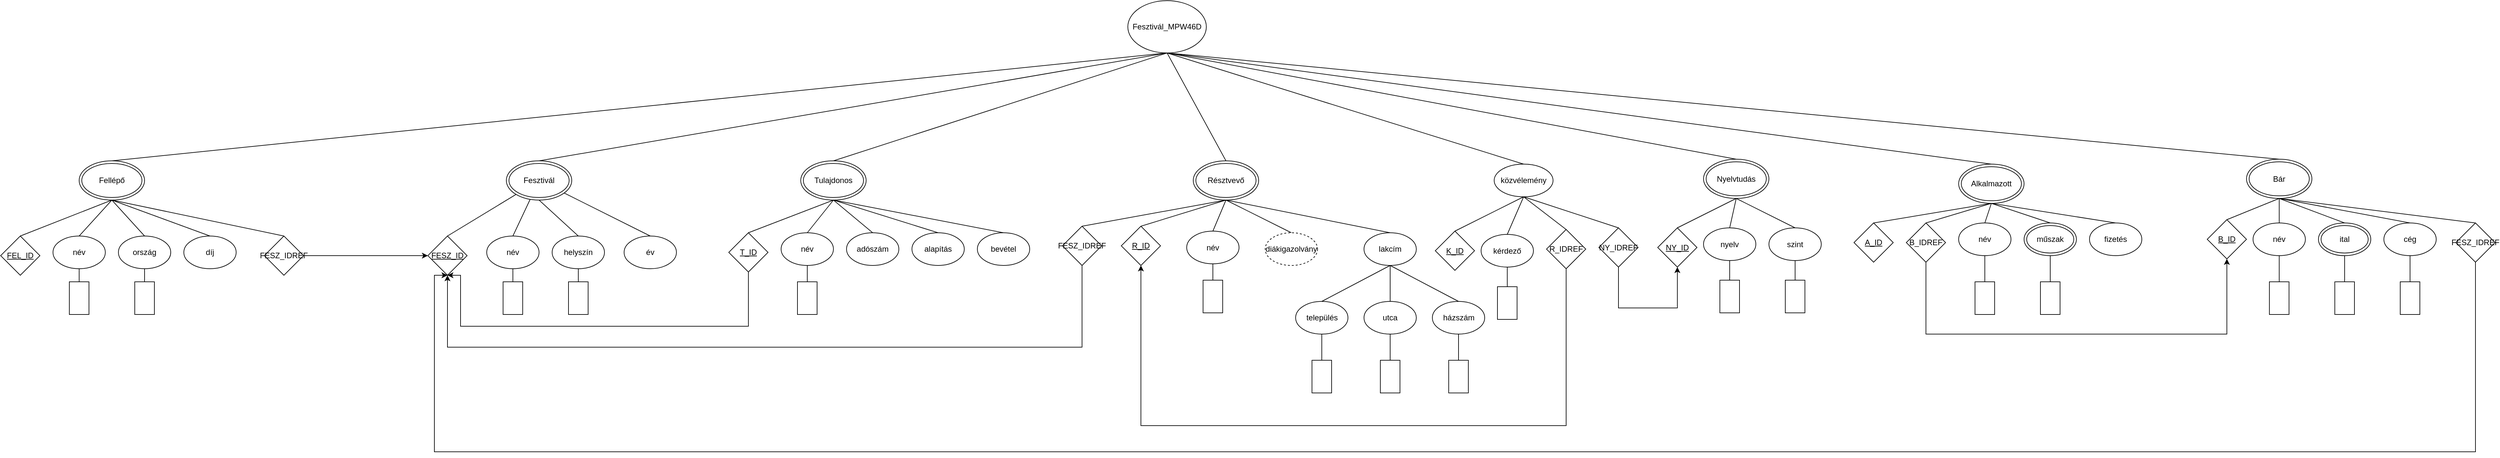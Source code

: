 <mxfile version="22.0.7" type="device">
  <diagram name="1 oldal" id="101MxTv3Xg7tG3kSUqli">
    <mxGraphModel dx="2271" dy="844" grid="1" gridSize="10" guides="1" tooltips="1" connect="1" arrows="1" fold="1" page="1" pageScale="1" pageWidth="827" pageHeight="1169" math="0" shadow="0">
      <root>
        <mxCell id="0" />
        <mxCell id="1" parent="0" />
        <mxCell id="aKQIrIqUcrQ44Z01r4tK-48" style="rounded=0;orthogonalLoop=1;jettySize=auto;html=1;exitX=0.5;exitY=0;exitDx=0;exitDy=0;endArrow=none;endFill=0;" parent="1" source="aKQIrIqUcrQ44Z01r4tK-22" target="aKQIrIqUcrQ44Z01r4tK-35" edge="1">
          <mxGeometry relative="1" as="geometry" />
        </mxCell>
        <mxCell id="aKQIrIqUcrQ44Z01r4tK-22" value="&lt;u&gt;FESZ_ID&lt;/u&gt;" style="rhombus;whiteSpace=wrap;html=1;" parent="1" vertex="1">
          <mxGeometry x="60" y="450" width="60" height="60" as="geometry" />
        </mxCell>
        <mxCell id="aKQIrIqUcrQ44Z01r4tK-49" style="rounded=0;orthogonalLoop=1;jettySize=auto;html=1;exitX=0.5;exitY=0;exitDx=0;exitDy=0;endArrow=none;endFill=0;" parent="1" source="aKQIrIqUcrQ44Z01r4tK-23" target="aKQIrIqUcrQ44Z01r4tK-35" edge="1">
          <mxGeometry relative="1" as="geometry" />
        </mxCell>
        <mxCell id="Y5P5BFj-I7eYwHxL4jxm-52" style="edgeStyle=orthogonalEdgeStyle;rounded=0;orthogonalLoop=1;jettySize=auto;html=1;exitX=0.5;exitY=1;exitDx=0;exitDy=0;entryX=0.5;entryY=0;entryDx=0;entryDy=0;endArrow=none;endFill=0;" parent="1" source="aKQIrIqUcrQ44Z01r4tK-23" target="Y5P5BFj-I7eYwHxL4jxm-47" edge="1">
          <mxGeometry relative="1" as="geometry" />
        </mxCell>
        <mxCell id="aKQIrIqUcrQ44Z01r4tK-23" value="név" style="ellipse;whiteSpace=wrap;html=1;" parent="1" vertex="1">
          <mxGeometry x="150" y="450" width="80" height="50" as="geometry" />
        </mxCell>
        <mxCell id="aKQIrIqUcrQ44Z01r4tK-50" style="rounded=0;orthogonalLoop=1;jettySize=auto;html=1;exitX=0.5;exitY=0;exitDx=0;exitDy=0;entryX=0.5;entryY=1;entryDx=0;entryDy=0;endArrow=none;endFill=0;" parent="1" source="aKQIrIqUcrQ44Z01r4tK-24" target="aKQIrIqUcrQ44Z01r4tK-35" edge="1">
          <mxGeometry relative="1" as="geometry" />
        </mxCell>
        <mxCell id="Y5P5BFj-I7eYwHxL4jxm-53" style="edgeStyle=orthogonalEdgeStyle;rounded=0;orthogonalLoop=1;jettySize=auto;html=1;exitX=0.5;exitY=1;exitDx=0;exitDy=0;entryX=0.5;entryY=0;entryDx=0;entryDy=0;endArrow=none;endFill=0;" parent="1" source="aKQIrIqUcrQ44Z01r4tK-24" target="Y5P5BFj-I7eYwHxL4jxm-46" edge="1">
          <mxGeometry relative="1" as="geometry" />
        </mxCell>
        <mxCell id="aKQIrIqUcrQ44Z01r4tK-24" value="helyszín" style="ellipse;whiteSpace=wrap;html=1;" parent="1" vertex="1">
          <mxGeometry x="250" y="450" width="80" height="50" as="geometry" />
        </mxCell>
        <mxCell id="aKQIrIqUcrQ44Z01r4tK-51" style="rounded=0;orthogonalLoop=1;jettySize=auto;html=1;exitX=0.5;exitY=0;exitDx=0;exitDy=0;endArrow=none;endFill=0;" parent="1" source="aKQIrIqUcrQ44Z01r4tK-25" target="aKQIrIqUcrQ44Z01r4tK-35" edge="1">
          <mxGeometry relative="1" as="geometry" />
        </mxCell>
        <mxCell id="aKQIrIqUcrQ44Z01r4tK-25" value="év" style="ellipse;whiteSpace=wrap;html=1;" parent="1" vertex="1">
          <mxGeometry x="360" y="450" width="80" height="50" as="geometry" />
        </mxCell>
        <mxCell id="aKQIrIqUcrQ44Z01r4tK-127" style="rounded=0;orthogonalLoop=1;jettySize=auto;html=1;exitX=0.5;exitY=0;exitDx=0;exitDy=0;entryX=0.5;entryY=1;entryDx=0;entryDy=0;endArrow=none;endFill=0;" parent="1" source="aKQIrIqUcrQ44Z01r4tK-35" target="aKQIrIqUcrQ44Z01r4tK-125" edge="1">
          <mxGeometry relative="1" as="geometry" />
        </mxCell>
        <mxCell id="aKQIrIqUcrQ44Z01r4tK-35" value="Fesztivál" style="ellipse;shape=doubleEllipse;whiteSpace=wrap;html=1;" parent="1" vertex="1">
          <mxGeometry x="180" y="335" width="100" height="60" as="geometry" />
        </mxCell>
        <mxCell id="aKQIrIqUcrQ44Z01r4tK-128" style="rounded=0;orthogonalLoop=1;jettySize=auto;html=1;exitX=0.5;exitY=0;exitDx=0;exitDy=0;entryX=0.5;entryY=1;entryDx=0;entryDy=0;endArrow=none;endFill=0;" parent="1" source="aKQIrIqUcrQ44Z01r4tK-41" target="aKQIrIqUcrQ44Z01r4tK-125" edge="1">
          <mxGeometry relative="1" as="geometry" />
        </mxCell>
        <mxCell id="aKQIrIqUcrQ44Z01r4tK-41" value="Tulajdonos" style="ellipse;shape=doubleEllipse;whiteSpace=wrap;html=1;" parent="1" vertex="1">
          <mxGeometry x="630" y="335" width="100" height="60" as="geometry" />
        </mxCell>
        <mxCell id="aKQIrIqUcrQ44Z01r4tK-53" style="rounded=0;orthogonalLoop=1;jettySize=auto;html=1;exitX=0.5;exitY=0;exitDx=0;exitDy=0;entryX=0.5;entryY=1;entryDx=0;entryDy=0;endArrow=none;endFill=0;" parent="1" source="aKQIrIqUcrQ44Z01r4tK-42" target="aKQIrIqUcrQ44Z01r4tK-41" edge="1">
          <mxGeometry relative="1" as="geometry" />
        </mxCell>
        <mxCell id="Y5P5BFj-I7eYwHxL4jxm-54" style="edgeStyle=orthogonalEdgeStyle;rounded=0;orthogonalLoop=1;jettySize=auto;html=1;exitX=0.5;exitY=1;exitDx=0;exitDy=0;entryX=0.5;entryY=0;entryDx=0;entryDy=0;endArrow=none;endFill=0;" parent="1" source="aKQIrIqUcrQ44Z01r4tK-42" target="Y5P5BFj-I7eYwHxL4jxm-45" edge="1">
          <mxGeometry relative="1" as="geometry" />
        </mxCell>
        <mxCell id="aKQIrIqUcrQ44Z01r4tK-42" value="név" style="ellipse;whiteSpace=wrap;html=1;" parent="1" vertex="1">
          <mxGeometry x="600" y="445" width="80" height="50" as="geometry" />
        </mxCell>
        <mxCell id="aKQIrIqUcrQ44Z01r4tK-54" style="rounded=0;orthogonalLoop=1;jettySize=auto;html=1;exitX=0.5;exitY=0;exitDx=0;exitDy=0;entryX=0.5;entryY=1;entryDx=0;entryDy=0;endArrow=none;endFill=0;" parent="1" source="aKQIrIqUcrQ44Z01r4tK-43" target="aKQIrIqUcrQ44Z01r4tK-41" edge="1">
          <mxGeometry relative="1" as="geometry" />
        </mxCell>
        <mxCell id="aKQIrIqUcrQ44Z01r4tK-43" value="adószám" style="ellipse;whiteSpace=wrap;html=1;" parent="1" vertex="1">
          <mxGeometry x="700" y="445" width="80" height="50" as="geometry" />
        </mxCell>
        <mxCell id="aKQIrIqUcrQ44Z01r4tK-52" style="rounded=0;orthogonalLoop=1;jettySize=auto;html=1;exitX=0.5;exitY=0;exitDx=0;exitDy=0;entryX=0.5;entryY=1;entryDx=0;entryDy=0;endArrow=none;endFill=0;" parent="1" source="aKQIrIqUcrQ44Z01r4tK-44" target="aKQIrIqUcrQ44Z01r4tK-41" edge="1">
          <mxGeometry relative="1" as="geometry" />
        </mxCell>
        <mxCell id="dz2aLZ9Ipp_BzYREWkCW-2" style="edgeStyle=orthogonalEdgeStyle;rounded=0;orthogonalLoop=1;jettySize=auto;html=1;exitX=0.5;exitY=1;exitDx=0;exitDy=0;entryX=0.5;entryY=1;entryDx=0;entryDy=0;" edge="1" parent="1" source="aKQIrIqUcrQ44Z01r4tK-44" target="aKQIrIqUcrQ44Z01r4tK-22">
          <mxGeometry relative="1" as="geometry">
            <mxPoint x="110" y="520" as="targetPoint" />
            <Array as="points">
              <mxPoint x="550" y="588" />
              <mxPoint x="110" y="588" />
              <mxPoint x="110" y="510" />
            </Array>
          </mxGeometry>
        </mxCell>
        <mxCell id="aKQIrIqUcrQ44Z01r4tK-44" value="&lt;u&gt;T_ID&lt;/u&gt;" style="rhombus;whiteSpace=wrap;html=1;" parent="1" vertex="1">
          <mxGeometry x="520" y="445" width="60" height="60" as="geometry" />
        </mxCell>
        <mxCell id="aKQIrIqUcrQ44Z01r4tK-56" style="rounded=0;orthogonalLoop=1;jettySize=auto;html=1;exitX=0.5;exitY=0;exitDx=0;exitDy=0;entryX=0.5;entryY=1;entryDx=0;entryDy=0;endArrow=none;endFill=0;" parent="1" source="aKQIrIqUcrQ44Z01r4tK-55" target="aKQIrIqUcrQ44Z01r4tK-41" edge="1">
          <mxGeometry relative="1" as="geometry" />
        </mxCell>
        <mxCell id="aKQIrIqUcrQ44Z01r4tK-55" value="alapítás" style="ellipse;whiteSpace=wrap;html=1;" parent="1" vertex="1">
          <mxGeometry x="800" y="445" width="80" height="50" as="geometry" />
        </mxCell>
        <mxCell id="aKQIrIqUcrQ44Z01r4tK-58" style="rounded=0;orthogonalLoop=1;jettySize=auto;html=1;exitX=0.5;exitY=0;exitDx=0;exitDy=0;entryX=0.5;entryY=1;entryDx=0;entryDy=0;endArrow=none;endFill=0;" parent="1" source="aKQIrIqUcrQ44Z01r4tK-57" target="aKQIrIqUcrQ44Z01r4tK-41" edge="1">
          <mxGeometry relative="1" as="geometry" />
        </mxCell>
        <mxCell id="aKQIrIqUcrQ44Z01r4tK-57" value="bevétel" style="ellipse;whiteSpace=wrap;html=1;" parent="1" vertex="1">
          <mxGeometry x="900" y="445" width="80" height="50" as="geometry" />
        </mxCell>
        <mxCell id="aKQIrIqUcrQ44Z01r4tK-126" style="rounded=0;orthogonalLoop=1;jettySize=auto;html=1;exitX=0.5;exitY=0;exitDx=0;exitDy=0;entryX=0.5;entryY=1;entryDx=0;entryDy=0;endArrow=none;endFill=0;" parent="1" source="aKQIrIqUcrQ44Z01r4tK-59" target="aKQIrIqUcrQ44Z01r4tK-125" edge="1">
          <mxGeometry relative="1" as="geometry" />
        </mxCell>
        <mxCell id="aKQIrIqUcrQ44Z01r4tK-59" value="Fellépő" style="ellipse;shape=doubleEllipse;whiteSpace=wrap;html=1;" parent="1" vertex="1">
          <mxGeometry x="-473" y="335" width="100" height="60" as="geometry" />
        </mxCell>
        <mxCell id="aKQIrIqUcrQ44Z01r4tK-60" style="rounded=0;orthogonalLoop=1;jettySize=auto;html=1;exitX=0.5;exitY=0;exitDx=0;exitDy=0;entryX=0.5;entryY=1;entryDx=0;entryDy=0;endArrow=none;endFill=0;" parent="1" source="aKQIrIqUcrQ44Z01r4tK-61" target="aKQIrIqUcrQ44Z01r4tK-59" edge="1">
          <mxGeometry relative="1" as="geometry" />
        </mxCell>
        <mxCell id="Y5P5BFj-I7eYwHxL4jxm-50" style="edgeStyle=orthogonalEdgeStyle;rounded=0;orthogonalLoop=1;jettySize=auto;html=1;exitX=0.5;exitY=1;exitDx=0;exitDy=0;entryX=0.5;entryY=0;entryDx=0;entryDy=0;endArrow=none;endFill=0;" parent="1" source="aKQIrIqUcrQ44Z01r4tK-61" target="Y5P5BFj-I7eYwHxL4jxm-48" edge="1">
          <mxGeometry relative="1" as="geometry" />
        </mxCell>
        <mxCell id="aKQIrIqUcrQ44Z01r4tK-61" value="név" style="ellipse;whiteSpace=wrap;html=1;" parent="1" vertex="1">
          <mxGeometry x="-513" y="450" width="80" height="50" as="geometry" />
        </mxCell>
        <mxCell id="aKQIrIqUcrQ44Z01r4tK-62" style="rounded=0;orthogonalLoop=1;jettySize=auto;html=1;exitX=0.5;exitY=0;exitDx=0;exitDy=0;entryX=0.5;entryY=1;entryDx=0;entryDy=0;endArrow=none;endFill=0;" parent="1" source="aKQIrIqUcrQ44Z01r4tK-63" target="aKQIrIqUcrQ44Z01r4tK-59" edge="1">
          <mxGeometry relative="1" as="geometry" />
        </mxCell>
        <mxCell id="Y5P5BFj-I7eYwHxL4jxm-51" style="edgeStyle=orthogonalEdgeStyle;rounded=0;orthogonalLoop=1;jettySize=auto;html=1;exitX=0.5;exitY=1;exitDx=0;exitDy=0;entryX=0.5;entryY=0;entryDx=0;entryDy=0;endArrow=none;endFill=0;" parent="1" source="aKQIrIqUcrQ44Z01r4tK-63" target="Y5P5BFj-I7eYwHxL4jxm-49" edge="1">
          <mxGeometry relative="1" as="geometry" />
        </mxCell>
        <mxCell id="aKQIrIqUcrQ44Z01r4tK-63" value="ország" style="ellipse;whiteSpace=wrap;html=1;" parent="1" vertex="1">
          <mxGeometry x="-413" y="450" width="80" height="50" as="geometry" />
        </mxCell>
        <mxCell id="aKQIrIqUcrQ44Z01r4tK-64" style="rounded=0;orthogonalLoop=1;jettySize=auto;html=1;exitX=0.5;exitY=0;exitDx=0;exitDy=0;entryX=0.5;entryY=1;entryDx=0;entryDy=0;endArrow=none;endFill=0;" parent="1" source="aKQIrIqUcrQ44Z01r4tK-65" target="aKQIrIqUcrQ44Z01r4tK-59" edge="1">
          <mxGeometry relative="1" as="geometry" />
        </mxCell>
        <mxCell id="aKQIrIqUcrQ44Z01r4tK-65" value="&lt;u&gt;FEL_ID&lt;/u&gt;" style="rhombus;whiteSpace=wrap;html=1;" parent="1" vertex="1">
          <mxGeometry x="-593" y="450" width="60" height="60" as="geometry" />
        </mxCell>
        <mxCell id="aKQIrIqUcrQ44Z01r4tK-66" style="rounded=0;orthogonalLoop=1;jettySize=auto;html=1;exitX=0.5;exitY=0;exitDx=0;exitDy=0;entryX=0.5;entryY=1;entryDx=0;entryDy=0;endArrow=none;endFill=0;" parent="1" source="aKQIrIqUcrQ44Z01r4tK-67" target="aKQIrIqUcrQ44Z01r4tK-59" edge="1">
          <mxGeometry relative="1" as="geometry" />
        </mxCell>
        <mxCell id="aKQIrIqUcrQ44Z01r4tK-67" value="díj" style="ellipse;whiteSpace=wrap;html=1;" parent="1" vertex="1">
          <mxGeometry x="-313" y="450" width="80" height="50" as="geometry" />
        </mxCell>
        <mxCell id="aKQIrIqUcrQ44Z01r4tK-132" style="rounded=0;orthogonalLoop=1;jettySize=auto;html=1;exitX=0.5;exitY=0;exitDx=0;exitDy=0;entryX=0.5;entryY=1;entryDx=0;entryDy=0;endArrow=none;endFill=0;" parent="1" source="aKQIrIqUcrQ44Z01r4tK-70" target="aKQIrIqUcrQ44Z01r4tK-125" edge="1">
          <mxGeometry relative="1" as="geometry" />
        </mxCell>
        <mxCell id="aKQIrIqUcrQ44Z01r4tK-70" value="Bár" style="ellipse;shape=doubleEllipse;whiteSpace=wrap;html=1;" parent="1" vertex="1">
          <mxGeometry x="2840" y="332.5" width="100" height="60" as="geometry" />
        </mxCell>
        <mxCell id="aKQIrIqUcrQ44Z01r4tK-71" style="rounded=0;orthogonalLoop=1;jettySize=auto;html=1;exitX=0.5;exitY=0;exitDx=0;exitDy=0;entryX=0.5;entryY=1;entryDx=0;entryDy=0;endArrow=none;endFill=0;" parent="1" source="aKQIrIqUcrQ44Z01r4tK-72" target="aKQIrIqUcrQ44Z01r4tK-70" edge="1">
          <mxGeometry relative="1" as="geometry" />
        </mxCell>
        <mxCell id="Y5P5BFj-I7eYwHxL4jxm-63" style="edgeStyle=orthogonalEdgeStyle;rounded=0;orthogonalLoop=1;jettySize=auto;html=1;exitX=0.5;exitY=1;exitDx=0;exitDy=0;entryX=0.5;entryY=0;entryDx=0;entryDy=0;endArrow=none;endFill=0;" parent="1" source="aKQIrIqUcrQ44Z01r4tK-72" target="Y5P5BFj-I7eYwHxL4jxm-36" edge="1">
          <mxGeometry relative="1" as="geometry" />
        </mxCell>
        <mxCell id="aKQIrIqUcrQ44Z01r4tK-72" value="név" style="ellipse;whiteSpace=wrap;html=1;" parent="1" vertex="1">
          <mxGeometry x="2850" y="430" width="80" height="50" as="geometry" />
        </mxCell>
        <mxCell id="aKQIrIqUcrQ44Z01r4tK-75" style="rounded=0;orthogonalLoop=1;jettySize=auto;html=1;exitX=0.5;exitY=0;exitDx=0;exitDy=0;entryX=0.5;entryY=1;entryDx=0;entryDy=0;endArrow=none;endFill=0;" parent="1" source="aKQIrIqUcrQ44Z01r4tK-76" target="aKQIrIqUcrQ44Z01r4tK-70" edge="1">
          <mxGeometry relative="1" as="geometry" />
        </mxCell>
        <mxCell id="aKQIrIqUcrQ44Z01r4tK-76" value="&lt;u&gt;B_ID&lt;/u&gt;" style="rhombus;whiteSpace=wrap;html=1;" parent="1" vertex="1">
          <mxGeometry x="2780" y="425" width="60" height="60" as="geometry" />
        </mxCell>
        <mxCell id="aKQIrIqUcrQ44Z01r4tK-77" style="rounded=0;orthogonalLoop=1;jettySize=auto;html=1;exitX=0.5;exitY=0;exitDx=0;exitDy=0;entryX=0.5;entryY=1;entryDx=0;entryDy=0;endArrow=none;endFill=0;" parent="1" source="aKQIrIqUcrQ44Z01r4tK-78" target="aKQIrIqUcrQ44Z01r4tK-70" edge="1">
          <mxGeometry relative="1" as="geometry" />
        </mxCell>
        <mxCell id="Y5P5BFj-I7eYwHxL4jxm-65" style="edgeStyle=orthogonalEdgeStyle;rounded=0;orthogonalLoop=1;jettySize=auto;html=1;exitX=0.5;exitY=1;exitDx=0;exitDy=0;entryX=0.5;entryY=0;entryDx=0;entryDy=0;endArrow=none;endFill=0;" parent="1" source="aKQIrIqUcrQ44Z01r4tK-78" target="Y5P5BFj-I7eYwHxL4jxm-34" edge="1">
          <mxGeometry relative="1" as="geometry" />
        </mxCell>
        <mxCell id="aKQIrIqUcrQ44Z01r4tK-78" value="cég" style="ellipse;whiteSpace=wrap;html=1;" parent="1" vertex="1">
          <mxGeometry x="3050" y="430" width="80" height="50" as="geometry" />
        </mxCell>
        <mxCell id="aKQIrIqUcrQ44Z01r4tK-83" style="rounded=0;orthogonalLoop=1;jettySize=auto;html=1;exitX=0.5;exitY=0;exitDx=0;exitDy=0;entryX=0.5;entryY=1;entryDx=0;entryDy=0;endArrow=none;endFill=0;" parent="1" source="aKQIrIqUcrQ44Z01r4tK-81" target="aKQIrIqUcrQ44Z01r4tK-70" edge="1">
          <mxGeometry relative="1" as="geometry" />
        </mxCell>
        <mxCell id="Y5P5BFj-I7eYwHxL4jxm-64" style="edgeStyle=orthogonalEdgeStyle;rounded=0;orthogonalLoop=1;jettySize=auto;html=1;exitX=0.5;exitY=1;exitDx=0;exitDy=0;entryX=0.5;entryY=0;entryDx=0;entryDy=0;endArrow=none;endFill=0;" parent="1" source="aKQIrIqUcrQ44Z01r4tK-81" target="Y5P5BFj-I7eYwHxL4jxm-35" edge="1">
          <mxGeometry relative="1" as="geometry" />
        </mxCell>
        <mxCell id="aKQIrIqUcrQ44Z01r4tK-81" value="ital" style="ellipse;shape=doubleEllipse;whiteSpace=wrap;html=1;" parent="1" vertex="1">
          <mxGeometry x="2950" y="430" width="80" height="50" as="geometry" />
        </mxCell>
        <mxCell id="aKQIrIqUcrQ44Z01r4tK-130" style="rounded=0;orthogonalLoop=1;jettySize=auto;html=1;exitX=0.5;exitY=0;exitDx=0;exitDy=0;entryX=0.5;entryY=1;entryDx=0;entryDy=0;endArrow=none;endFill=0;" parent="1" source="aKQIrIqUcrQ44Z01r4tK-84" target="aKQIrIqUcrQ44Z01r4tK-125" edge="1">
          <mxGeometry relative="1" as="geometry" />
        </mxCell>
        <mxCell id="aKQIrIqUcrQ44Z01r4tK-84" value="Alkalmazott" style="ellipse;shape=doubleEllipse;whiteSpace=wrap;html=1;" parent="1" vertex="1">
          <mxGeometry x="2400" y="340" width="100" height="60" as="geometry" />
        </mxCell>
        <mxCell id="aKQIrIqUcrQ44Z01r4tK-85" style="rounded=0;orthogonalLoop=1;jettySize=auto;html=1;exitX=0.5;exitY=0;exitDx=0;exitDy=0;entryX=0.5;entryY=1;entryDx=0;entryDy=0;endArrow=none;endFill=0;" parent="1" source="aKQIrIqUcrQ44Z01r4tK-86" target="aKQIrIqUcrQ44Z01r4tK-84" edge="1">
          <mxGeometry relative="1" as="geometry" />
        </mxCell>
        <mxCell id="Y5P5BFj-I7eYwHxL4jxm-61" style="edgeStyle=orthogonalEdgeStyle;rounded=0;orthogonalLoop=1;jettySize=auto;html=1;exitX=0.5;exitY=1;exitDx=0;exitDy=0;entryX=0.5;entryY=0;entryDx=0;entryDy=0;endArrow=none;endFill=0;" parent="1" source="aKQIrIqUcrQ44Z01r4tK-86" target="Y5P5BFj-I7eYwHxL4jxm-37" edge="1">
          <mxGeometry relative="1" as="geometry" />
        </mxCell>
        <mxCell id="aKQIrIqUcrQ44Z01r4tK-86" value="név" style="ellipse;whiteSpace=wrap;html=1;" parent="1" vertex="1">
          <mxGeometry x="2400" y="430" width="80" height="50" as="geometry" />
        </mxCell>
        <mxCell id="aKQIrIqUcrQ44Z01r4tK-87" style="rounded=0;orthogonalLoop=1;jettySize=auto;html=1;exitX=0.5;exitY=0;exitDx=0;exitDy=0;entryX=0.5;entryY=1;entryDx=0;entryDy=0;endArrow=none;endFill=0;" parent="1" source="aKQIrIqUcrQ44Z01r4tK-93" target="aKQIrIqUcrQ44Z01r4tK-84" edge="1">
          <mxGeometry relative="1" as="geometry">
            <mxPoint x="2510" y="450" as="sourcePoint" />
          </mxGeometry>
        </mxCell>
        <mxCell id="aKQIrIqUcrQ44Z01r4tK-89" style="rounded=0;orthogonalLoop=1;jettySize=auto;html=1;exitX=0.5;exitY=0;exitDx=0;exitDy=0;entryX=0.5;entryY=1;entryDx=0;entryDy=0;endArrow=none;endFill=0;" parent="1" source="aKQIrIqUcrQ44Z01r4tK-90" target="aKQIrIqUcrQ44Z01r4tK-84" edge="1">
          <mxGeometry relative="1" as="geometry" />
        </mxCell>
        <mxCell id="aKQIrIqUcrQ44Z01r4tK-90" value="&lt;u&gt;A_ID&lt;/u&gt;" style="rhombus;whiteSpace=wrap;html=1;" parent="1" vertex="1">
          <mxGeometry x="2240" y="430" width="60" height="60" as="geometry" />
        </mxCell>
        <mxCell id="aKQIrIqUcrQ44Z01r4tK-91" style="rounded=0;orthogonalLoop=1;jettySize=auto;html=1;exitX=0.5;exitY=0;exitDx=0;exitDy=0;entryX=0.5;entryY=1;entryDx=0;entryDy=0;endArrow=none;endFill=0;" parent="1" source="aKQIrIqUcrQ44Z01r4tK-92" target="aKQIrIqUcrQ44Z01r4tK-84" edge="1">
          <mxGeometry relative="1" as="geometry" />
        </mxCell>
        <mxCell id="aKQIrIqUcrQ44Z01r4tK-92" value="fizetés" style="ellipse;whiteSpace=wrap;html=1;" parent="1" vertex="1">
          <mxGeometry x="2600" y="430" width="80" height="50" as="geometry" />
        </mxCell>
        <mxCell id="Y5P5BFj-I7eYwHxL4jxm-62" style="edgeStyle=orthogonalEdgeStyle;rounded=0;orthogonalLoop=1;jettySize=auto;html=1;exitX=0.5;exitY=1;exitDx=0;exitDy=0;entryX=0.5;entryY=0;entryDx=0;entryDy=0;endArrow=none;endFill=0;" parent="1" source="aKQIrIqUcrQ44Z01r4tK-93" target="Y5P5BFj-I7eYwHxL4jxm-38" edge="1">
          <mxGeometry relative="1" as="geometry" />
        </mxCell>
        <mxCell id="aKQIrIqUcrQ44Z01r4tK-93" value="műszak" style="ellipse;shape=doubleEllipse;whiteSpace=wrap;html=1;" parent="1" vertex="1">
          <mxGeometry x="2500" y="430" width="80" height="50" as="geometry" />
        </mxCell>
        <mxCell id="aKQIrIqUcrQ44Z01r4tK-129" style="rounded=0;orthogonalLoop=1;jettySize=auto;html=1;exitX=0.5;exitY=0;exitDx=0;exitDy=0;entryX=0.5;entryY=1;entryDx=0;entryDy=0;endArrow=none;endFill=0;" parent="1" source="aKQIrIqUcrQ44Z01r4tK-94" target="aKQIrIqUcrQ44Z01r4tK-125" edge="1">
          <mxGeometry relative="1" as="geometry" />
        </mxCell>
        <mxCell id="aKQIrIqUcrQ44Z01r4tK-94" value="Résztvevő" style="ellipse;shape=doubleEllipse;whiteSpace=wrap;html=1;" parent="1" vertex="1">
          <mxGeometry x="1230" y="335" width="100" height="60" as="geometry" />
        </mxCell>
        <mxCell id="aKQIrIqUcrQ44Z01r4tK-95" style="rounded=0;orthogonalLoop=1;jettySize=auto;html=1;exitX=0.5;exitY=0;exitDx=0;exitDy=0;entryX=0.5;entryY=1;entryDx=0;entryDy=0;endArrow=none;endFill=0;" parent="1" source="aKQIrIqUcrQ44Z01r4tK-96" target="aKQIrIqUcrQ44Z01r4tK-94" edge="1">
          <mxGeometry relative="1" as="geometry" />
        </mxCell>
        <mxCell id="Y5P5BFj-I7eYwHxL4jxm-55" style="edgeStyle=orthogonalEdgeStyle;rounded=0;orthogonalLoop=1;jettySize=auto;html=1;exitX=0.5;exitY=1;exitDx=0;exitDy=0;entryX=0.5;entryY=0;entryDx=0;entryDy=0;endArrow=none;endFill=0;" parent="1" source="aKQIrIqUcrQ44Z01r4tK-96" target="Y5P5BFj-I7eYwHxL4jxm-44" edge="1">
          <mxGeometry relative="1" as="geometry" />
        </mxCell>
        <mxCell id="aKQIrIqUcrQ44Z01r4tK-96" value="név" style="ellipse;whiteSpace=wrap;html=1;" parent="1" vertex="1">
          <mxGeometry x="1220" y="442.5" width="80" height="50" as="geometry" />
        </mxCell>
        <mxCell id="aKQIrIqUcrQ44Z01r4tK-99" style="rounded=0;orthogonalLoop=1;jettySize=auto;html=1;exitX=0.5;exitY=0;exitDx=0;exitDy=0;entryX=0.5;entryY=1;entryDx=0;entryDy=0;endArrow=none;endFill=0;" parent="1" source="aKQIrIqUcrQ44Z01r4tK-100" target="aKQIrIqUcrQ44Z01r4tK-94" edge="1">
          <mxGeometry relative="1" as="geometry" />
        </mxCell>
        <mxCell id="aKQIrIqUcrQ44Z01r4tK-100" value="&lt;u&gt;R_ID&lt;/u&gt;" style="rhombus;whiteSpace=wrap;html=1;" parent="1" vertex="1">
          <mxGeometry x="1120" y="435" width="60" height="60" as="geometry" />
        </mxCell>
        <mxCell id="aKQIrIqUcrQ44Z01r4tK-105" style="rounded=0;orthogonalLoop=1;jettySize=auto;html=1;exitX=0.5;exitY=0;exitDx=0;exitDy=0;entryX=0.5;entryY=1;entryDx=0;entryDy=0;endArrow=none;endFill=0;" parent="1" source="aKQIrIqUcrQ44Z01r4tK-104" target="aKQIrIqUcrQ44Z01r4tK-94" edge="1">
          <mxGeometry relative="1" as="geometry" />
        </mxCell>
        <mxCell id="aKQIrIqUcrQ44Z01r4tK-104" value="diákigazolvány" style="ellipse;whiteSpace=wrap;html=1;dashed=1;" parent="1" vertex="1">
          <mxGeometry x="1340" y="445" width="80" height="50" as="geometry" />
        </mxCell>
        <mxCell id="aKQIrIqUcrQ44Z01r4tK-108" style="rounded=0;orthogonalLoop=1;jettySize=auto;html=1;exitX=0.5;exitY=0;exitDx=0;exitDy=0;entryX=0.5;entryY=1;entryDx=0;entryDy=0;endArrow=none;endFill=0;" parent="1" source="aKQIrIqUcrQ44Z01r4tK-107" target="aKQIrIqUcrQ44Z01r4tK-94" edge="1">
          <mxGeometry relative="1" as="geometry" />
        </mxCell>
        <mxCell id="aKQIrIqUcrQ44Z01r4tK-107" value="lakcím" style="ellipse;whiteSpace=wrap;html=1;" parent="1" vertex="1">
          <mxGeometry x="1491" y="445" width="80" height="50" as="geometry" />
        </mxCell>
        <mxCell id="aKQIrIqUcrQ44Z01r4tK-113" style="rounded=0;orthogonalLoop=1;jettySize=auto;html=1;exitX=0.5;exitY=0;exitDx=0;exitDy=0;entryX=0.5;entryY=1;entryDx=0;entryDy=0;endArrow=none;endFill=0;" parent="1" source="aKQIrIqUcrQ44Z01r4tK-110" target="aKQIrIqUcrQ44Z01r4tK-107" edge="1">
          <mxGeometry relative="1" as="geometry" />
        </mxCell>
        <mxCell id="Y5P5BFj-I7eYwHxL4jxm-56" style="edgeStyle=orthogonalEdgeStyle;rounded=0;orthogonalLoop=1;jettySize=auto;html=1;exitX=0.5;exitY=1;exitDx=0;exitDy=0;entryX=0.5;entryY=0;entryDx=0;entryDy=0;endArrow=none;endFill=0;" parent="1" source="aKQIrIqUcrQ44Z01r4tK-110" target="Y5P5BFj-I7eYwHxL4jxm-43" edge="1">
          <mxGeometry relative="1" as="geometry" />
        </mxCell>
        <mxCell id="aKQIrIqUcrQ44Z01r4tK-110" value="település" style="ellipse;whiteSpace=wrap;html=1;" parent="1" vertex="1">
          <mxGeometry x="1386.5" y="550" width="80" height="50" as="geometry" />
        </mxCell>
        <mxCell id="aKQIrIqUcrQ44Z01r4tK-114" style="rounded=0;orthogonalLoop=1;jettySize=auto;html=1;exitX=0.5;exitY=0;exitDx=0;exitDy=0;entryX=0.5;entryY=1;entryDx=0;entryDy=0;endArrow=none;endFill=0;" parent="1" source="aKQIrIqUcrQ44Z01r4tK-111" target="aKQIrIqUcrQ44Z01r4tK-107" edge="1">
          <mxGeometry relative="1" as="geometry" />
        </mxCell>
        <mxCell id="Y5P5BFj-I7eYwHxL4jxm-57" style="edgeStyle=orthogonalEdgeStyle;rounded=0;orthogonalLoop=1;jettySize=auto;html=1;exitX=0.5;exitY=1;exitDx=0;exitDy=0;entryX=0.5;entryY=0;entryDx=0;entryDy=0;endArrow=none;endFill=0;" parent="1" source="aKQIrIqUcrQ44Z01r4tK-111" target="Y5P5BFj-I7eYwHxL4jxm-42" edge="1">
          <mxGeometry relative="1" as="geometry" />
        </mxCell>
        <mxCell id="aKQIrIqUcrQ44Z01r4tK-111" value="utca" style="ellipse;whiteSpace=wrap;html=1;" parent="1" vertex="1">
          <mxGeometry x="1491" y="550" width="80" height="50" as="geometry" />
        </mxCell>
        <mxCell id="aKQIrIqUcrQ44Z01r4tK-115" style="rounded=0;orthogonalLoop=1;jettySize=auto;html=1;exitX=0.5;exitY=0;exitDx=0;exitDy=0;entryX=0.5;entryY=1;entryDx=0;entryDy=0;endArrow=none;endFill=0;" parent="1" source="aKQIrIqUcrQ44Z01r4tK-112" target="aKQIrIqUcrQ44Z01r4tK-107" edge="1">
          <mxGeometry relative="1" as="geometry" />
        </mxCell>
        <mxCell id="aKQIrIqUcrQ44Z01r4tK-112" value="házszám" style="ellipse;whiteSpace=wrap;html=1;" parent="1" vertex="1">
          <mxGeometry x="1595.5" y="550" width="80" height="50" as="geometry" />
        </mxCell>
        <mxCell id="aKQIrIqUcrQ44Z01r4tK-131" style="rounded=0;orthogonalLoop=1;jettySize=auto;html=1;exitX=0.5;exitY=0;exitDx=0;exitDy=0;entryX=0.5;entryY=1;entryDx=0;entryDy=0;endArrow=none;endFill=0;" parent="1" source="aKQIrIqUcrQ44Z01r4tK-116" target="aKQIrIqUcrQ44Z01r4tK-125" edge="1">
          <mxGeometry relative="1" as="geometry" />
        </mxCell>
        <mxCell id="aKQIrIqUcrQ44Z01r4tK-116" value="Nyelvtudás" style="ellipse;shape=doubleEllipse;whiteSpace=wrap;html=1;" parent="1" vertex="1">
          <mxGeometry x="2010" y="332.5" width="100" height="60" as="geometry" />
        </mxCell>
        <mxCell id="Y5P5BFj-I7eYwHxL4jxm-30" style="edgeStyle=none;rounded=0;orthogonalLoop=1;jettySize=auto;html=1;exitX=0.5;exitY=0;exitDx=0;exitDy=0;entryX=0.5;entryY=1;entryDx=0;entryDy=0;endArrow=none;endFill=0;" parent="1" source="aKQIrIqUcrQ44Z01r4tK-118" target="aKQIrIqUcrQ44Z01r4tK-116" edge="1">
          <mxGeometry relative="1" as="geometry" />
        </mxCell>
        <mxCell id="Y5P5BFj-I7eYwHxL4jxm-58" style="edgeStyle=orthogonalEdgeStyle;rounded=0;orthogonalLoop=1;jettySize=auto;html=1;exitX=0.5;exitY=1;exitDx=0;exitDy=0;entryX=0.5;entryY=0;entryDx=0;entryDy=0;endArrow=none;endFill=0;" parent="1" source="aKQIrIqUcrQ44Z01r4tK-118" target="Y5P5BFj-I7eYwHxL4jxm-41" edge="1">
          <mxGeometry relative="1" as="geometry" />
        </mxCell>
        <mxCell id="aKQIrIqUcrQ44Z01r4tK-118" value="nyelv" style="ellipse;whiteSpace=wrap;html=1;" parent="1" vertex="1">
          <mxGeometry x="2010" y="437.5" width="80" height="50" as="geometry" />
        </mxCell>
        <mxCell id="Y5P5BFj-I7eYwHxL4jxm-31" style="edgeStyle=none;rounded=0;orthogonalLoop=1;jettySize=auto;html=1;exitX=0.5;exitY=0;exitDx=0;exitDy=0;entryX=0.5;entryY=1;entryDx=0;entryDy=0;endArrow=none;endFill=0;" parent="1" source="aKQIrIqUcrQ44Z01r4tK-120" target="aKQIrIqUcrQ44Z01r4tK-116" edge="1">
          <mxGeometry relative="1" as="geometry" />
        </mxCell>
        <mxCell id="aKQIrIqUcrQ44Z01r4tK-120" value="&lt;u&gt;NY_ID&lt;/u&gt;" style="rhombus;whiteSpace=wrap;html=1;" parent="1" vertex="1">
          <mxGeometry x="1940" y="437.5" width="60" height="60" as="geometry" />
        </mxCell>
        <mxCell id="aKQIrIqUcrQ44Z01r4tK-121" style="rounded=0;orthogonalLoop=1;jettySize=auto;html=1;exitX=0.5;exitY=0;exitDx=0;exitDy=0;entryX=0.5;entryY=1;entryDx=0;entryDy=0;endArrow=none;endFill=0;" parent="1" source="aKQIrIqUcrQ44Z01r4tK-122" target="aKQIrIqUcrQ44Z01r4tK-116" edge="1">
          <mxGeometry relative="1" as="geometry">
            <mxPoint x="2060" y="402.5" as="targetPoint" />
          </mxGeometry>
        </mxCell>
        <mxCell id="Y5P5BFj-I7eYwHxL4jxm-59" style="edgeStyle=orthogonalEdgeStyle;rounded=0;orthogonalLoop=1;jettySize=auto;html=1;exitX=0.5;exitY=1;exitDx=0;exitDy=0;entryX=0.5;entryY=0;entryDx=0;entryDy=0;endArrow=none;endFill=0;" parent="1" source="aKQIrIqUcrQ44Z01r4tK-122" target="Y5P5BFj-I7eYwHxL4jxm-40" edge="1">
          <mxGeometry relative="1" as="geometry" />
        </mxCell>
        <mxCell id="aKQIrIqUcrQ44Z01r4tK-122" value="szint" style="ellipse;whiteSpace=wrap;html=1;" parent="1" vertex="1">
          <mxGeometry x="2110" y="437.5" width="80" height="50" as="geometry" />
        </mxCell>
        <mxCell id="aKQIrIqUcrQ44Z01r4tK-125" value="Fesztivál_MPW46D" style="ellipse;whiteSpace=wrap;html=1;" parent="1" vertex="1">
          <mxGeometry x="1130" y="90" width="120" height="80" as="geometry" />
        </mxCell>
        <mxCell id="aKQIrIqUcrQ44Z01r4tK-134" style="rounded=0;orthogonalLoop=1;jettySize=auto;html=1;exitX=0.5;exitY=0;exitDx=0;exitDy=0;entryX=0.5;entryY=1;entryDx=0;entryDy=0;endArrow=none;endFill=0;" parent="1" source="aKQIrIqUcrQ44Z01r4tK-133" target="aKQIrIqUcrQ44Z01r4tK-59" edge="1">
          <mxGeometry relative="1" as="geometry" />
        </mxCell>
        <mxCell id="aKQIrIqUcrQ44Z01r4tK-135" style="edgeStyle=orthogonalEdgeStyle;rounded=0;orthogonalLoop=1;jettySize=auto;html=1;exitX=1;exitY=0.5;exitDx=0;exitDy=0;entryX=0;entryY=0.5;entryDx=0;entryDy=0;" parent="1" source="aKQIrIqUcrQ44Z01r4tK-133" target="aKQIrIqUcrQ44Z01r4tK-22" edge="1">
          <mxGeometry relative="1" as="geometry">
            <Array as="points">
              <mxPoint x="-30" y="480" />
              <mxPoint x="-30" y="480" />
            </Array>
          </mxGeometry>
        </mxCell>
        <mxCell id="aKQIrIqUcrQ44Z01r4tK-133" value="FESZ_IDREF" style="rhombus;whiteSpace=wrap;html=1;" parent="1" vertex="1">
          <mxGeometry x="-190" y="450" width="60" height="60" as="geometry" />
        </mxCell>
        <mxCell id="Y5P5BFj-I7eYwHxL4jxm-2" style="edgeStyle=none;rounded=0;orthogonalLoop=1;jettySize=auto;html=1;exitX=0.5;exitY=0;exitDx=0;exitDy=0;entryX=0.5;entryY=1;entryDx=0;entryDy=0;endArrow=none;endFill=0;" parent="1" source="Y5P5BFj-I7eYwHxL4jxm-1" target="aKQIrIqUcrQ44Z01r4tK-94" edge="1">
          <mxGeometry relative="1" as="geometry" />
        </mxCell>
        <mxCell id="Y5P5BFj-I7eYwHxL4jxm-3" style="edgeStyle=orthogonalEdgeStyle;rounded=0;orthogonalLoop=1;jettySize=auto;html=1;exitX=0.5;exitY=1;exitDx=0;exitDy=0;entryX=0.5;entryY=1;entryDx=0;entryDy=0;endArrow=classic;endFill=1;" parent="1" source="Y5P5BFj-I7eYwHxL4jxm-1" target="aKQIrIqUcrQ44Z01r4tK-22" edge="1">
          <mxGeometry relative="1" as="geometry">
            <Array as="points">
              <mxPoint x="1060" y="620" />
              <mxPoint x="90" y="620" />
            </Array>
          </mxGeometry>
        </mxCell>
        <mxCell id="Y5P5BFj-I7eYwHxL4jxm-1" value="FESZ_IDREF" style="rhombus;whiteSpace=wrap;html=1;" parent="1" vertex="1">
          <mxGeometry x="1030" y="435" width="60" height="60" as="geometry" />
        </mxCell>
        <mxCell id="Y5P5BFj-I7eYwHxL4jxm-5" style="rounded=0;orthogonalLoop=1;jettySize=auto;html=1;exitX=0.5;exitY=0;exitDx=0;exitDy=0;endArrow=none;endFill=0;entryX=0.5;entryY=1;entryDx=0;entryDy=0;" parent="1" source="Y5P5BFj-I7eYwHxL4jxm-4" target="aKQIrIqUcrQ44Z01r4tK-70" edge="1">
          <mxGeometry relative="1" as="geometry">
            <mxPoint x="2890" y="397.5" as="targetPoint" />
          </mxGeometry>
        </mxCell>
        <mxCell id="Y5P5BFj-I7eYwHxL4jxm-7" style="edgeStyle=orthogonalEdgeStyle;rounded=0;orthogonalLoop=1;jettySize=auto;html=1;exitX=0.5;exitY=1;exitDx=0;exitDy=0;entryX=0.5;entryY=1;entryDx=0;entryDy=0;endArrow=classic;endFill=1;" parent="1" source="Y5P5BFj-I7eYwHxL4jxm-4" target="aKQIrIqUcrQ44Z01r4tK-22" edge="1">
          <mxGeometry relative="1" as="geometry">
            <Array as="points">
              <mxPoint x="3190" y="780" />
              <mxPoint x="70" y="780" />
              <mxPoint x="70" y="510" />
            </Array>
          </mxGeometry>
        </mxCell>
        <mxCell id="Y5P5BFj-I7eYwHxL4jxm-4" value="FESZ_IDREF" style="rhombus;whiteSpace=wrap;html=1;" parent="1" vertex="1">
          <mxGeometry x="3160" y="430" width="60" height="60" as="geometry" />
        </mxCell>
        <mxCell id="Y5P5BFj-I7eYwHxL4jxm-6" style="edgeStyle=none;rounded=0;orthogonalLoop=1;jettySize=auto;html=1;exitX=1;exitY=0.5;exitDx=0;exitDy=0;endArrow=none;endFill=0;" parent="1" source="aKQIrIqUcrQ44Z01r4tK-76" target="aKQIrIqUcrQ44Z01r4tK-76" edge="1">
          <mxGeometry relative="1" as="geometry" />
        </mxCell>
        <mxCell id="Y5P5BFj-I7eYwHxL4jxm-9" style="rounded=0;orthogonalLoop=1;jettySize=auto;html=1;exitX=0.5;exitY=0;exitDx=0;exitDy=0;endArrow=none;endFill=0;entryX=0.5;entryY=1;entryDx=0;entryDy=0;" parent="1" source="Y5P5BFj-I7eYwHxL4jxm-8" target="aKQIrIqUcrQ44Z01r4tK-84" edge="1">
          <mxGeometry relative="1" as="geometry" />
        </mxCell>
        <mxCell id="Y5P5BFj-I7eYwHxL4jxm-10" style="edgeStyle=orthogonalEdgeStyle;rounded=0;orthogonalLoop=1;jettySize=auto;html=1;exitX=0.5;exitY=1;exitDx=0;exitDy=0;entryX=0.5;entryY=1;entryDx=0;entryDy=0;endArrow=classic;endFill=1;" parent="1" source="Y5P5BFj-I7eYwHxL4jxm-8" target="aKQIrIqUcrQ44Z01r4tK-76" edge="1">
          <mxGeometry relative="1" as="geometry">
            <Array as="points">
              <mxPoint x="2350" y="600" />
              <mxPoint x="2810" y="600" />
            </Array>
          </mxGeometry>
        </mxCell>
        <mxCell id="Y5P5BFj-I7eYwHxL4jxm-8" value="B_IDREF" style="rhombus;whiteSpace=wrap;html=1;" parent="1" vertex="1">
          <mxGeometry x="2320" y="430" width="60" height="60" as="geometry" />
        </mxCell>
        <mxCell id="Y5P5BFj-I7eYwHxL4jxm-29" style="edgeStyle=none;rounded=0;orthogonalLoop=1;jettySize=auto;html=1;exitX=0.5;exitY=0;exitDx=0;exitDy=0;endArrow=none;endFill=0;" parent="1" source="Y5P5BFj-I7eYwHxL4jxm-18" edge="1">
          <mxGeometry relative="1" as="geometry">
            <mxPoint x="1190" y="170" as="targetPoint" />
          </mxGeometry>
        </mxCell>
        <mxCell id="Y5P5BFj-I7eYwHxL4jxm-18" value="közvélemény" style="ellipse;whiteSpace=wrap;html=1;" parent="1" vertex="1">
          <mxGeometry x="1690" y="340" width="90" height="50" as="geometry" />
        </mxCell>
        <mxCell id="Y5P5BFj-I7eYwHxL4jxm-23" style="edgeStyle=none;rounded=0;orthogonalLoop=1;jettySize=auto;html=1;exitX=0.5;exitY=0;exitDx=0;exitDy=0;entryX=0.5;entryY=1;entryDx=0;entryDy=0;endArrow=none;endFill=0;" parent="1" source="Y5P5BFj-I7eYwHxL4jxm-20" target="Y5P5BFj-I7eYwHxL4jxm-18" edge="1">
          <mxGeometry relative="1" as="geometry" />
        </mxCell>
        <mxCell id="Y5P5BFj-I7eYwHxL4jxm-60" style="edgeStyle=orthogonalEdgeStyle;rounded=0;orthogonalLoop=1;jettySize=auto;html=1;exitX=0.5;exitY=1;exitDx=0;exitDy=0;entryX=0.5;entryY=0;entryDx=0;entryDy=0;endArrow=none;endFill=0;" parent="1" source="Y5P5BFj-I7eYwHxL4jxm-20" target="Y5P5BFj-I7eYwHxL4jxm-39" edge="1">
          <mxGeometry relative="1" as="geometry" />
        </mxCell>
        <mxCell id="Y5P5BFj-I7eYwHxL4jxm-20" value="kérdező" style="ellipse;whiteSpace=wrap;html=1;" parent="1" vertex="1">
          <mxGeometry x="1670" y="447.5" width="80" height="50" as="geometry" />
        </mxCell>
        <mxCell id="Y5P5BFj-I7eYwHxL4jxm-22" style="edgeStyle=none;rounded=0;orthogonalLoop=1;jettySize=auto;html=1;exitX=0.5;exitY=0;exitDx=0;exitDy=0;entryX=0.5;entryY=1;entryDx=0;entryDy=0;endArrow=none;endFill=0;" parent="1" source="Y5P5BFj-I7eYwHxL4jxm-21" target="Y5P5BFj-I7eYwHxL4jxm-18" edge="1">
          <mxGeometry relative="1" as="geometry" />
        </mxCell>
        <mxCell id="Y5P5BFj-I7eYwHxL4jxm-21" value="&lt;u&gt;K_ID&lt;/u&gt;" style="rhombus;whiteSpace=wrap;html=1;" parent="1" vertex="1">
          <mxGeometry x="1600" y="442.5" width="60" height="60" as="geometry" />
        </mxCell>
        <mxCell id="Y5P5BFj-I7eYwHxL4jxm-27" style="edgeStyle=none;rounded=0;orthogonalLoop=1;jettySize=auto;html=1;exitX=0.5;exitY=0;exitDx=0;exitDy=0;entryX=0.5;entryY=1;entryDx=0;entryDy=0;endArrow=none;endFill=0;" parent="1" source="Y5P5BFj-I7eYwHxL4jxm-24" target="Y5P5BFj-I7eYwHxL4jxm-18" edge="1">
          <mxGeometry relative="1" as="geometry" />
        </mxCell>
        <mxCell id="Y5P5BFj-I7eYwHxL4jxm-32" style="edgeStyle=orthogonalEdgeStyle;rounded=0;orthogonalLoop=1;jettySize=auto;html=1;exitX=0.5;exitY=1;exitDx=0;exitDy=0;endArrow=classic;endFill=1;entryX=0.5;entryY=1;entryDx=0;entryDy=0;" parent="1" source="Y5P5BFj-I7eYwHxL4jxm-24" target="aKQIrIqUcrQ44Z01r4tK-100" edge="1">
          <mxGeometry relative="1" as="geometry">
            <mxPoint x="1133.725" y="500" as="targetPoint" />
            <Array as="points">
              <mxPoint x="1800" y="740" />
              <mxPoint x="1150" y="740" />
            </Array>
          </mxGeometry>
        </mxCell>
        <mxCell id="Y5P5BFj-I7eYwHxL4jxm-24" value="R_IDREF" style="rhombus;whiteSpace=wrap;html=1;" parent="1" vertex="1">
          <mxGeometry x="1770" y="440" width="60" height="60" as="geometry" />
        </mxCell>
        <mxCell id="Y5P5BFj-I7eYwHxL4jxm-28" style="edgeStyle=none;rounded=0;orthogonalLoop=1;jettySize=auto;html=1;exitX=0.5;exitY=0;exitDx=0;exitDy=0;entryX=0.5;entryY=1;entryDx=0;entryDy=0;endArrow=none;endFill=0;" parent="1" source="Y5P5BFj-I7eYwHxL4jxm-26" target="Y5P5BFj-I7eYwHxL4jxm-18" edge="1">
          <mxGeometry relative="1" as="geometry" />
        </mxCell>
        <mxCell id="Y5P5BFj-I7eYwHxL4jxm-33" style="edgeStyle=orthogonalEdgeStyle;rounded=0;orthogonalLoop=1;jettySize=auto;html=1;exitX=0.5;exitY=1;exitDx=0;exitDy=0;entryX=0.5;entryY=1;entryDx=0;entryDy=0;endArrow=classic;endFill=1;" parent="1" source="Y5P5BFj-I7eYwHxL4jxm-26" target="aKQIrIqUcrQ44Z01r4tK-120" edge="1">
          <mxGeometry relative="1" as="geometry">
            <Array as="points">
              <mxPoint x="1880" y="560" />
              <mxPoint x="1970" y="560" />
            </Array>
          </mxGeometry>
        </mxCell>
        <mxCell id="Y5P5BFj-I7eYwHxL4jxm-26" value="NY_IDREF" style="rhombus;whiteSpace=wrap;html=1;" parent="1" vertex="1">
          <mxGeometry x="1850" y="437.5" width="60" height="60" as="geometry" />
        </mxCell>
        <mxCell id="Y5P5BFj-I7eYwHxL4jxm-34" value="" style="rounded=0;whiteSpace=wrap;html=1;" parent="1" vertex="1">
          <mxGeometry x="3075" y="520" width="30" height="50" as="geometry" />
        </mxCell>
        <mxCell id="Y5P5BFj-I7eYwHxL4jxm-35" value="" style="rounded=0;whiteSpace=wrap;html=1;" parent="1" vertex="1">
          <mxGeometry x="2975" y="520" width="30" height="50" as="geometry" />
        </mxCell>
        <mxCell id="Y5P5BFj-I7eYwHxL4jxm-36" value="" style="rounded=0;whiteSpace=wrap;html=1;" parent="1" vertex="1">
          <mxGeometry x="2875" y="520" width="30" height="50" as="geometry" />
        </mxCell>
        <mxCell id="Y5P5BFj-I7eYwHxL4jxm-37" value="" style="rounded=0;whiteSpace=wrap;html=1;" parent="1" vertex="1">
          <mxGeometry x="2425" y="520" width="30" height="50" as="geometry" />
        </mxCell>
        <mxCell id="Y5P5BFj-I7eYwHxL4jxm-38" value="" style="rounded=0;whiteSpace=wrap;html=1;" parent="1" vertex="1">
          <mxGeometry x="2525" y="520" width="30" height="50" as="geometry" />
        </mxCell>
        <mxCell id="Y5P5BFj-I7eYwHxL4jxm-39" value="" style="rounded=0;whiteSpace=wrap;html=1;" parent="1" vertex="1">
          <mxGeometry x="1695" y="527.5" width="30" height="50" as="geometry" />
        </mxCell>
        <mxCell id="Y5P5BFj-I7eYwHxL4jxm-40" value="" style="rounded=0;whiteSpace=wrap;html=1;" parent="1" vertex="1">
          <mxGeometry x="2135" y="517.5" width="30" height="50" as="geometry" />
        </mxCell>
        <mxCell id="Y5P5BFj-I7eYwHxL4jxm-41" value="" style="rounded=0;whiteSpace=wrap;html=1;" parent="1" vertex="1">
          <mxGeometry x="2035" y="517.5" width="30" height="50" as="geometry" />
        </mxCell>
        <mxCell id="Y5P5BFj-I7eYwHxL4jxm-42" value="" style="rounded=0;whiteSpace=wrap;html=1;" parent="1" vertex="1">
          <mxGeometry x="1516" y="640" width="30" height="50" as="geometry" />
        </mxCell>
        <mxCell id="Y5P5BFj-I7eYwHxL4jxm-43" value="" style="rounded=0;whiteSpace=wrap;html=1;" parent="1" vertex="1">
          <mxGeometry x="1411.5" y="640" width="30" height="50" as="geometry" />
        </mxCell>
        <mxCell id="Y5P5BFj-I7eYwHxL4jxm-44" value="" style="rounded=0;whiteSpace=wrap;html=1;" parent="1" vertex="1">
          <mxGeometry x="1245" y="517.5" width="30" height="50" as="geometry" />
        </mxCell>
        <mxCell id="Y5P5BFj-I7eYwHxL4jxm-45" value="" style="rounded=0;whiteSpace=wrap;html=1;" parent="1" vertex="1">
          <mxGeometry x="625" y="520" width="30" height="50" as="geometry" />
        </mxCell>
        <mxCell id="Y5P5BFj-I7eYwHxL4jxm-46" value="" style="rounded=0;whiteSpace=wrap;html=1;" parent="1" vertex="1">
          <mxGeometry x="275" y="520" width="30" height="50" as="geometry" />
        </mxCell>
        <mxCell id="Y5P5BFj-I7eYwHxL4jxm-47" value="" style="rounded=0;whiteSpace=wrap;html=1;" parent="1" vertex="1">
          <mxGeometry x="175" y="520" width="30" height="50" as="geometry" />
        </mxCell>
        <mxCell id="Y5P5BFj-I7eYwHxL4jxm-48" value="" style="rounded=0;whiteSpace=wrap;html=1;" parent="1" vertex="1">
          <mxGeometry x="-488" y="520" width="30" height="50" as="geometry" />
        </mxCell>
        <mxCell id="Y5P5BFj-I7eYwHxL4jxm-49" value="" style="rounded=0;whiteSpace=wrap;html=1;" parent="1" vertex="1">
          <mxGeometry x="-388" y="520" width="30" height="50" as="geometry" />
        </mxCell>
        <mxCell id="dz2aLZ9Ipp_BzYREWkCW-4" style="edgeStyle=orthogonalEdgeStyle;rounded=0;orthogonalLoop=1;jettySize=auto;html=1;exitX=0.5;exitY=0;exitDx=0;exitDy=0;entryX=0.5;entryY=1;entryDx=0;entryDy=0;endArrow=none;endFill=0;" edge="1" parent="1" source="dz2aLZ9Ipp_BzYREWkCW-3" target="aKQIrIqUcrQ44Z01r4tK-112">
          <mxGeometry relative="1" as="geometry" />
        </mxCell>
        <mxCell id="dz2aLZ9Ipp_BzYREWkCW-3" value="" style="rounded=0;whiteSpace=wrap;html=1;" vertex="1" parent="1">
          <mxGeometry x="1620.5" y="640" width="30" height="50" as="geometry" />
        </mxCell>
      </root>
    </mxGraphModel>
  </diagram>
</mxfile>
